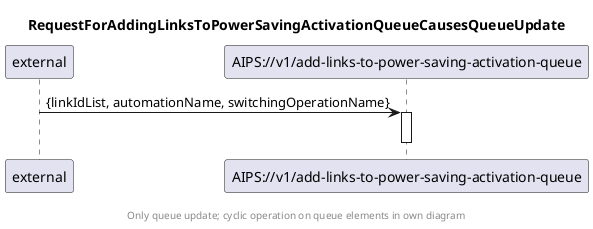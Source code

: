 @startuml 400_addLinksToPowerSavingActivationQueue
skinparam responseMessageBelowArrow true

title
RequestForAddingLinksToPowerSavingActivationQueueCausesQueueUpdate
end title

participant "external" as requestor
participant "AIPS://v1/add-links-to-power-saving-activation-queue" as addLinks

requestor -> addLinks: {linkIdList, automationName, switchingOperationName}
activate addLinks

deactivate addLinks


footer

  Only queue update; cyclic operation on queue elements in own diagram
end footer


@enduml